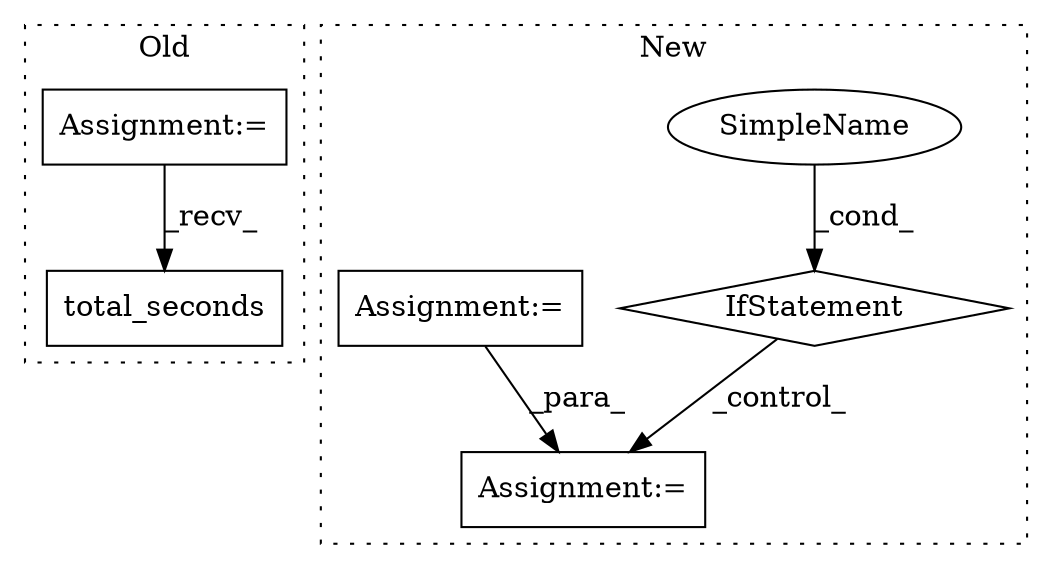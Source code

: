 digraph G {
subgraph cluster0 {
1 [label="total_seconds" a="32" s="5986" l="15" shape="box"];
3 [label="Assignment:=" a="7" s="5280" l="8" shape="box"];
label = "Old";
style="dotted";
}
subgraph cluster1 {
2 [label="IfStatement" a="25" s="5349,5380" l="4,2" shape="diamond"];
4 [label="Assignment:=" a="7" s="5414" l="1" shape="box"];
5 [label="SimpleName" a="42" s="" l="" shape="ellipse"];
6 [label="Assignment:=" a="7" s="5038" l="4" shape="box"];
label = "New";
style="dotted";
}
2 -> 4 [label="_control_"];
3 -> 1 [label="_recv_"];
5 -> 2 [label="_cond_"];
6 -> 4 [label="_para_"];
}